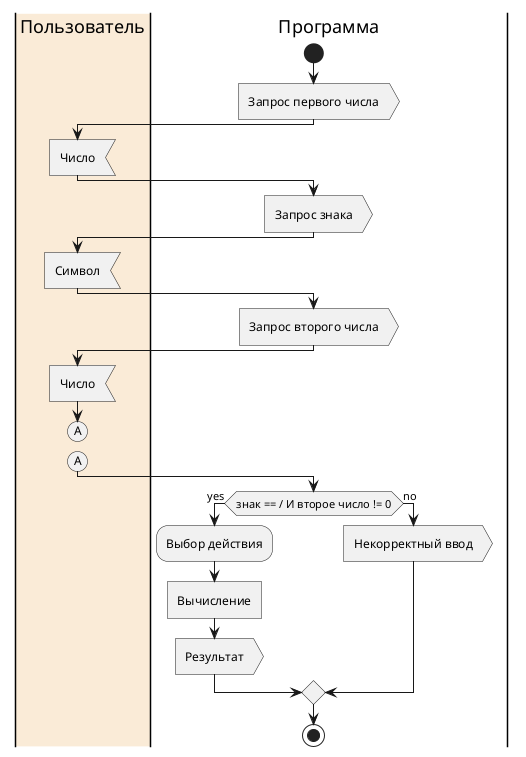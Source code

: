 @startuml
|#AntiqueWhite|Пользователь|
|Программа|
start

|Программа|
:Запрос первого числа>
|Пользователь|
:Число<
|Программа|
:Запрос знака>
|Пользователь|
:Символ<
|Программа|
:Запрос второго числа>
|Пользователь|
:Число<
(A)
detach
(A)
|Программа|
if (знак == / И второе число != 0) then (yes)
  :Выбор действия;
  :Вычисление]
  :Результат>
else (no)
  :Некорректный ввод>
endif

stop
@enduml
